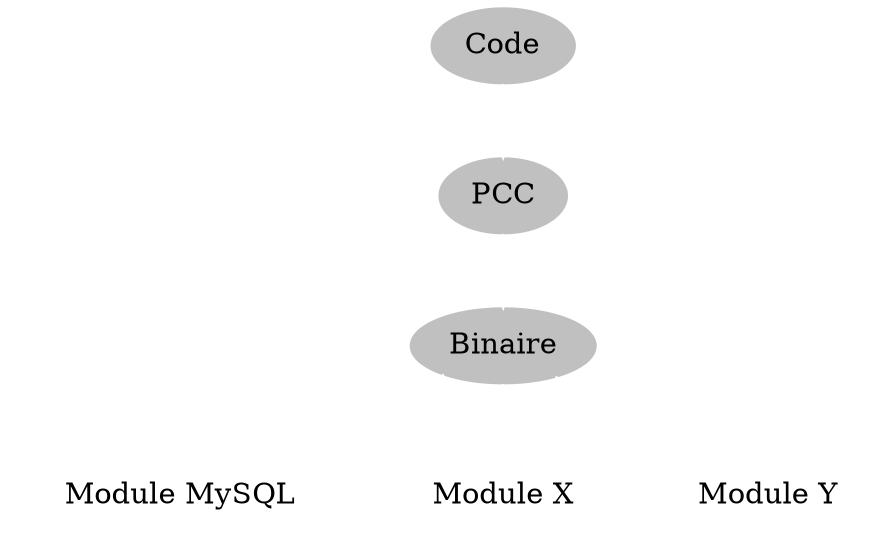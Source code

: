digraph G {
	graph [bgcolor=transparent]
	node [color=white, fontcolor=black, style=filled]
	edge [color=white]
	
	subgraph Compilation {
		node [color=grey]
		Code->PCC->Binaire
	}

	Binaire -> "Module MySQL"
	Binaire -> "Module X"
	Binaire -> "Module Y"

}	 
